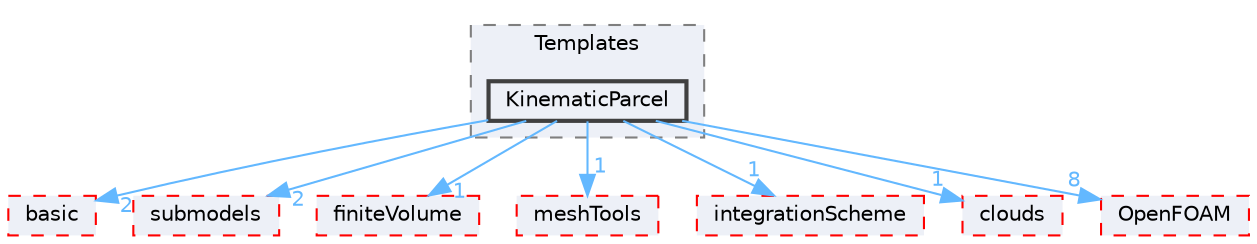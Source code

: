 digraph "src/lagrangian/intermediate/parcels/Templates/KinematicParcel"
{
 // LATEX_PDF_SIZE
  bgcolor="transparent";
  edge [fontname=Helvetica,fontsize=10,labelfontname=Helvetica,labelfontsize=10];
  node [fontname=Helvetica,fontsize=10,shape=box,height=0.2,width=0.4];
  compound=true
  subgraph clusterdir_0e9805b96b2bf461314a136059d44950 {
    graph [ bgcolor="#edf0f7", pencolor="grey50", label="Templates", fontname=Helvetica,fontsize=10 style="filled,dashed", URL="dir_0e9805b96b2bf461314a136059d44950.html",tooltip=""]
  dir_e6fa29ffcebf97536c5af0e0de8e48ae [label="KinematicParcel", fillcolor="#edf0f7", color="grey25", style="filled,bold", URL="dir_e6fa29ffcebf97536c5af0e0de8e48ae.html",tooltip=""];
  }
  dir_584e0ab0901b4327f36f4285cac7f2f8 [label="basic", fillcolor="#edf0f7", color="red", style="filled,dashed", URL="dir_584e0ab0901b4327f36f4285cac7f2f8.html",tooltip=""];
  dir_825de5f87f0ef3ae7d76ccd6a5458244 [label="submodels", fillcolor="#edf0f7", color="red", style="filled,dashed", URL="dir_825de5f87f0ef3ae7d76ccd6a5458244.html",tooltip=""];
  dir_9bd15774b555cf7259a6fa18f99fe99b [label="finiteVolume", fillcolor="#edf0f7", color="red", style="filled,dashed", URL="dir_9bd15774b555cf7259a6fa18f99fe99b.html",tooltip=""];
  dir_ae30ad0bef50cf391b24c614251bb9fd [label="meshTools", fillcolor="#edf0f7", color="red", style="filled,dashed", URL="dir_ae30ad0bef50cf391b24c614251bb9fd.html",tooltip=""];
  dir_b883d9ef4401f3bc7334173de6a907cc [label="integrationScheme", fillcolor="#edf0f7", color="red", style="filled,dashed", URL="dir_b883d9ef4401f3bc7334173de6a907cc.html",tooltip=""];
  dir_bdd630a78c14e3d279a2564e7964fc69 [label="clouds", fillcolor="#edf0f7", color="red", style="filled,dashed", URL="dir_bdd630a78c14e3d279a2564e7964fc69.html",tooltip=""];
  dir_c5473ff19b20e6ec4dfe5c310b3778a8 [label="OpenFOAM", fillcolor="#edf0f7", color="red", style="filled,dashed", URL="dir_c5473ff19b20e6ec4dfe5c310b3778a8.html",tooltip=""];
  dir_e6fa29ffcebf97536c5af0e0de8e48ae->dir_584e0ab0901b4327f36f4285cac7f2f8 [headlabel="2", labeldistance=1.5 headhref="dir_002023_000211.html" href="dir_002023_000211.html" color="steelblue1" fontcolor="steelblue1"];
  dir_e6fa29ffcebf97536c5af0e0de8e48ae->dir_825de5f87f0ef3ae7d76ccd6a5458244 [headlabel="2", labeldistance=1.5 headhref="dir_002023_003801.html" href="dir_002023_003801.html" color="steelblue1" fontcolor="steelblue1"];
  dir_e6fa29ffcebf97536c5af0e0de8e48ae->dir_9bd15774b555cf7259a6fa18f99fe99b [headlabel="1", labeldistance=1.5 headhref="dir_002023_001387.html" href="dir_002023_001387.html" color="steelblue1" fontcolor="steelblue1"];
  dir_e6fa29ffcebf97536c5af0e0de8e48ae->dir_ae30ad0bef50cf391b24c614251bb9fd [headlabel="1", labeldistance=1.5 headhref="dir_002023_002382.html" href="dir_002023_002382.html" color="steelblue1" fontcolor="steelblue1"];
  dir_e6fa29ffcebf97536c5af0e0de8e48ae->dir_b883d9ef4401f3bc7334173de6a907cc [headlabel="1", labeldistance=1.5 headhref="dir_002023_001882.html" href="dir_002023_001882.html" color="steelblue1" fontcolor="steelblue1"];
  dir_e6fa29ffcebf97536c5af0e0de8e48ae->dir_bdd630a78c14e3d279a2564e7964fc69 [headlabel="1", labeldistance=1.5 headhref="dir_002023_000508.html" href="dir_002023_000508.html" color="steelblue1" fontcolor="steelblue1"];
  dir_e6fa29ffcebf97536c5af0e0de8e48ae->dir_c5473ff19b20e6ec4dfe5c310b3778a8 [headlabel="8", labeldistance=1.5 headhref="dir_002023_002695.html" href="dir_002023_002695.html" color="steelblue1" fontcolor="steelblue1"];
}
